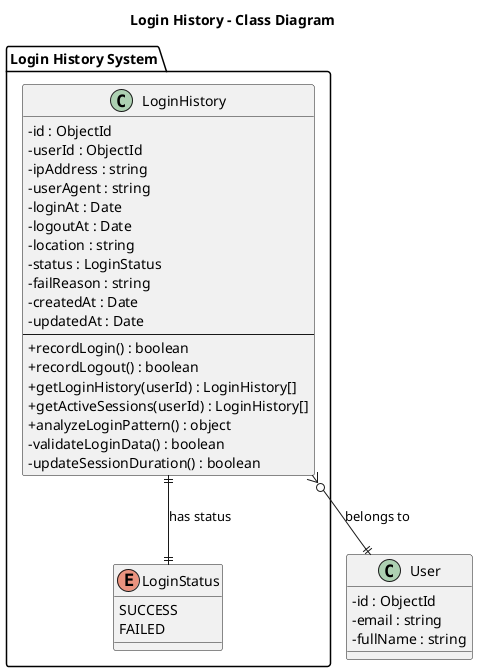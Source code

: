 @startuml 04_login_history

skinparam classAttributeIconSize 0
skin rose

title Login History - Class Diagram

package "Login History System" {
    class LoginHistory {
        - id : ObjectId
        - userId : ObjectId
        - ipAddress : string
        - userAgent : string
        - loginAt : Date
        - logoutAt : Date
        - location : string
        - status : LoginStatus
        - failReason : string
        - createdAt : Date
        - updatedAt : Date
        --
        + recordLogin() : boolean
        + recordLogout() : boolean
        + getLoginHistory(userId) : LoginHistory[]
        + getActiveSessions(userId) : LoginHistory[]
        + analyzeLoginPattern() : object
        - validateLoginData() : boolean
        - updateSessionDuration() : boolean
    }

    enum LoginStatus {
        SUCCESS
        FAILED
    }
}

' External references
class User {
    - id : ObjectId
    - email : string
    - fullName : string
}

' Relationships
LoginHistory }o--|| User : "belongs to"
LoginHistory ||--|| LoginStatus : "has status"

@enduml 